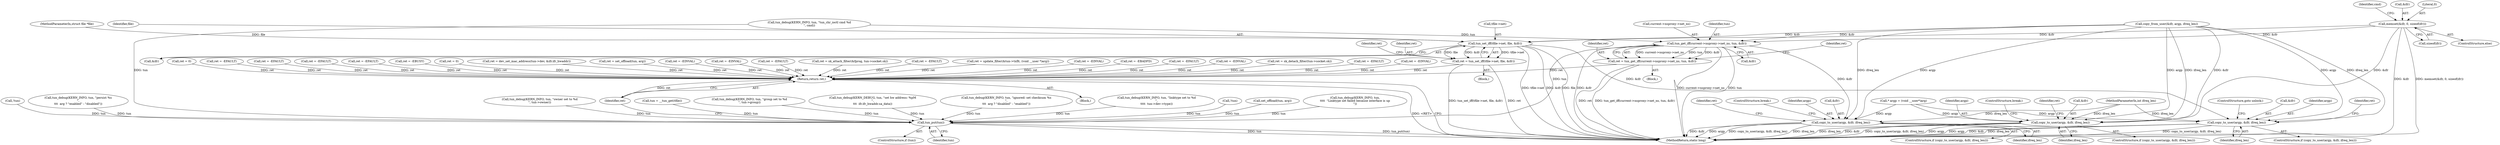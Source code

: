 digraph "0_linux_a117dacde0288f3ec60b6e5bcedae8fa37ee0dfc@API" {
"1000156" [label="(Call,memset(&ifr, 0, sizeof(ifr)))"];
"1000205" [label="(Call,tun_set_iff(tfile->net, file, &ifr))"];
"1000203" [label="(Call,ret = tun_set_iff(tfile->net, file, &ifr))"];
"1000642" [label="(Return,return ret;)"];
"1000216" [label="(Call,copy_to_user(argp, &ifr, ifreq_len))"];
"1000248" [label="(Call,tun_get_iff(current->nsproxy->net_ns, tun, &ifr))"];
"1000246" [label="(Call,ret = tun_get_iff(current->nsproxy->net_ns, tun, &ifr))"];
"1000261" [label="(Call,copy_to_user(argp, &ifr, ifreq_len))"];
"1000640" [label="(Call,tun_put(tun))"];
"1000442" [label="(Call,copy_to_user(argp, &ifr, ifreq_len))"];
"1000182" [label="(Call,tun = __tun_get(tfile))"];
"1000220" [label="(Identifier,ifreq_len)"];
"1000462" [label="(Call,ret = dev_set_mac_address(tun->dev, &ifr.ifr_hwaddr))"];
"1000258" [label="(Identifier,ret)"];
"1000386" [label="(Call,ret = set_offload(tun, arg))"];
"1000270" [label="(ControlStructure,break;)"];
"1000117" [label="(Block,)"];
"1000213" [label="(Identifier,ret)"];
"1000210" [label="(Call,&ifr)"];
"1000156" [label="(Call,memset(&ifr, 0, sizeof(ifr)))"];
"1000346" [label="(Call,tun_debug(KERN_INFO, tun,\n\t\t\t\t  \"Linktype set failed because interface is up\n\"))"];
"1000441" [label="(ControlStructure,if (copy_to_user(argp, &ifr, ifreq_len)))"];
"1000217" [label="(Identifier,argp)"];
"1000608" [label="(Call,ret = -EINVAL)"];
"1000265" [label="(Identifier,ifreq_len)"];
"1000116" [label="(MethodParameterIn,int ifreq_len)"];
"1000571" [label="(Call,ret = -EINVAL)"];
"1000447" [label="(Call,ret = -EFAULT)"];
"1000209" [label="(Identifier,file)"];
"1000234" [label="(Call,tun_debug(KERN_INFO, tun, \"tun_chr_ioctl cmd %d\n\", cmd))"];
"1000328" [label="(Call,tun_debug(KERN_INFO, tun, \"group set to %d\n\", tun->group))"];
"1000126" [label="(Call,* argp = (void __user*)arg)"];
"1000247" [label="(Identifier,ret)"];
"1000446" [label="(Identifier,ifreq_len)"];
"1000215" [label="(ControlStructure,if (copy_to_user(argp, &ifr, ifreq_len)))"];
"1000205" [label="(Call,tun_set_iff(tfile->net, file, &ifr))"];
"1000206" [label="(Call,tfile->net)"];
"1000248" [label="(Call,tun_get_iff(current->nsproxy->net_ns, tun, &ifr))"];
"1000443" [label="(Identifier,argp)"];
"1000453" [label="(Call,tun_debug(KERN_DEBUG, tun, \"set hw address: %pM\n\",\n\t\t\t  ifr.ifr_hwaddr.sa_data))"];
"1000596" [label="(Call,ret = sk_attach_filter(&fprog, tun->socket.sk))"];
"1000546" [label="(Call,ret = -EFAULT)"];
"1000164" [label="(Identifier,cmd)"];
"1000406" [label="(Call,ret = update_filter(&tun->txflt, (void __user *)arg))"];
"1000216" [label="(Call,copy_to_user(argp, &ifr, ifreq_len))"];
"1000160" [label="(Call,sizeof(ifr))"];
"1000631" [label="(Call,ret = -EINVAL)"];
"1000451" [label="(ControlStructure,break;)"];
"1000244" [label="(Block,)"];
"1000272" [label="(Call,tun_debug(KERN_INFO, tun, \"ignored: set checksum %s\n\",\n\t\t\t  arg ? \"disabled\" : \"enabled\"))"];
"1000226" [label="(Call,ret = -EBADFD)"];
"1000263" [label="(Call,&ifr)"];
"1000365" [label="(Call,tun_debug(KERN_INFO, tun, \"linktype set to %d\n\",\n\t\t\t\t  tun->dev->type))"];
"1000642" [label="(Return,return ret;)"];
"1000260" [label="(ControlStructure,if (copy_to_user(argp, &ifr, ifreq_len)))"];
"1000231" [label="(Call,!tun)"];
"1000644" [label="(MethodReturn,static long)"];
"1000444" [label="(Call,&ifr)"];
"1000490" [label="(Call,ret = -EFAULT)"];
"1000222" [label="(Identifier,ret)"];
"1000249" [label="(Call,current->nsproxy->net_ns)"];
"1000448" [label="(Identifier,ret)"];
"1000157" [label="(Call,&ifr)"];
"1000155" [label="(ControlStructure,else)"];
"1000204" [label="(Identifier,ret)"];
"1000147" [label="(Call,copy_from_user(&ifr, argp, ifreq_len))"];
"1000393" [label="(Call,ret = -EINVAL)"];
"1000621" [label="(Call,ret = sk_detach_filter(tun->socket.sk))"];
"1000532" [label="(Call,ret = -EFAULT)"];
"1000262" [label="(Identifier,argp)"];
"1000254" [label="(Identifier,tun)"];
"1000388" [label="(Call,set_offload(tun, arg))"];
"1000559" [label="(Call,ret = -EINVAL)"];
"1000374" [label="(Call,ret = 0)"];
"1000221" [label="(Call,ret = -EFAULT)"];
"1000246" [label="(Call,ret = tun_get_iff(current->nsproxy->net_ns, tun, &ifr))"];
"1000267" [label="(Identifier,ret)"];
"1000191" [label="(Call,!tun)"];
"1000643" [label="(Identifier,ret)"];
"1000584" [label="(Call,ret = -EFAULT)"];
"1000225" [label="(ControlStructure,goto unlock;)"];
"1000295" [label="(Call,tun_debug(KERN_INFO, tun, \"persist %s\n\",\n\t\t\t  arg ? \"enabled\" : \"disabled\"))"];
"1000113" [label="(MethodParameterIn,struct file *file)"];
"1000504" [label="(Call,ret = -EFAULT)"];
"1000203" [label="(Call,ret = tun_set_iff(tfile->net, file, &ifr))"];
"1000312" [label="(Call,tun_debug(KERN_INFO, tun, \"owner set to %d\n\", tun->owner))"];
"1000266" [label="(Call,ret = -EFAULT)"];
"1000638" [label="(ControlStructure,if (tun))"];
"1000159" [label="(Literal,0)"];
"1000255" [label="(Call,&ifr)"];
"1000350" [label="(Call,ret = -EBUSY)"];
"1000261" [label="(Call,copy_to_user(argp, &ifr, ifreq_len))"];
"1000218" [label="(Call,&ifr)"];
"1000640" [label="(Call,tun_put(tun))"];
"1000442" [label="(Call,copy_to_user(argp, &ifr, ifreq_len))"];
"1000193" [label="(Block,)"];
"1000239" [label="(Call,ret = 0)"];
"1000641" [label="(Identifier,tun)"];
"1000156" -> "1000155"  [label="AST: "];
"1000156" -> "1000160"  [label="CFG: "];
"1000157" -> "1000156"  [label="AST: "];
"1000159" -> "1000156"  [label="AST: "];
"1000160" -> "1000156"  [label="AST: "];
"1000164" -> "1000156"  [label="CFG: "];
"1000156" -> "1000644"  [label="DDG: &ifr"];
"1000156" -> "1000644"  [label="DDG: memset(&ifr, 0, sizeof(ifr))"];
"1000156" -> "1000205"  [label="DDG: &ifr"];
"1000156" -> "1000248"  [label="DDG: &ifr"];
"1000156" -> "1000442"  [label="DDG: &ifr"];
"1000205" -> "1000203"  [label="AST: "];
"1000205" -> "1000210"  [label="CFG: "];
"1000206" -> "1000205"  [label="AST: "];
"1000209" -> "1000205"  [label="AST: "];
"1000210" -> "1000205"  [label="AST: "];
"1000203" -> "1000205"  [label="CFG: "];
"1000205" -> "1000644"  [label="DDG: file"];
"1000205" -> "1000644"  [label="DDG: &ifr"];
"1000205" -> "1000644"  [label="DDG: tfile->net"];
"1000205" -> "1000203"  [label="DDG: tfile->net"];
"1000205" -> "1000203"  [label="DDG: file"];
"1000205" -> "1000203"  [label="DDG: &ifr"];
"1000113" -> "1000205"  [label="DDG: file"];
"1000147" -> "1000205"  [label="DDG: &ifr"];
"1000205" -> "1000216"  [label="DDG: &ifr"];
"1000203" -> "1000193"  [label="AST: "];
"1000204" -> "1000203"  [label="AST: "];
"1000213" -> "1000203"  [label="CFG: "];
"1000203" -> "1000644"  [label="DDG: tun_set_iff(tfile->net, file, &ifr)"];
"1000203" -> "1000644"  [label="DDG: ret"];
"1000203" -> "1000642"  [label="DDG: ret"];
"1000642" -> "1000117"  [label="AST: "];
"1000642" -> "1000643"  [label="CFG: "];
"1000643" -> "1000642"  [label="AST: "];
"1000644" -> "1000642"  [label="CFG: "];
"1000642" -> "1000644"  [label="DDG: <RET>"];
"1000643" -> "1000642"  [label="DDG: ret"];
"1000532" -> "1000642"  [label="DDG: ret"];
"1000350" -> "1000642"  [label="DDG: ret"];
"1000631" -> "1000642"  [label="DDG: ret"];
"1000596" -> "1000642"  [label="DDG: ret"];
"1000239" -> "1000642"  [label="DDG: ret"];
"1000266" -> "1000642"  [label="DDG: ret"];
"1000386" -> "1000642"  [label="DDG: ret"];
"1000571" -> "1000642"  [label="DDG: ret"];
"1000504" -> "1000642"  [label="DDG: ret"];
"1000546" -> "1000642"  [label="DDG: ret"];
"1000447" -> "1000642"  [label="DDG: ret"];
"1000608" -> "1000642"  [label="DDG: ret"];
"1000559" -> "1000642"  [label="DDG: ret"];
"1000621" -> "1000642"  [label="DDG: ret"];
"1000393" -> "1000642"  [label="DDG: ret"];
"1000374" -> "1000642"  [label="DDG: ret"];
"1000226" -> "1000642"  [label="DDG: ret"];
"1000406" -> "1000642"  [label="DDG: ret"];
"1000462" -> "1000642"  [label="DDG: ret"];
"1000221" -> "1000642"  [label="DDG: ret"];
"1000490" -> "1000642"  [label="DDG: ret"];
"1000584" -> "1000642"  [label="DDG: ret"];
"1000246" -> "1000642"  [label="DDG: ret"];
"1000216" -> "1000215"  [label="AST: "];
"1000216" -> "1000220"  [label="CFG: "];
"1000217" -> "1000216"  [label="AST: "];
"1000218" -> "1000216"  [label="AST: "];
"1000220" -> "1000216"  [label="AST: "];
"1000222" -> "1000216"  [label="CFG: "];
"1000225" -> "1000216"  [label="CFG: "];
"1000216" -> "1000644"  [label="DDG: copy_to_user(argp, &ifr, ifreq_len)"];
"1000216" -> "1000644"  [label="DDG: argp"];
"1000216" -> "1000644"  [label="DDG: &ifr"];
"1000216" -> "1000644"  [label="DDG: ifreq_len"];
"1000126" -> "1000216"  [label="DDG: argp"];
"1000147" -> "1000216"  [label="DDG: argp"];
"1000147" -> "1000216"  [label="DDG: ifreq_len"];
"1000116" -> "1000216"  [label="DDG: ifreq_len"];
"1000248" -> "1000246"  [label="AST: "];
"1000248" -> "1000255"  [label="CFG: "];
"1000249" -> "1000248"  [label="AST: "];
"1000254" -> "1000248"  [label="AST: "];
"1000255" -> "1000248"  [label="AST: "];
"1000246" -> "1000248"  [label="CFG: "];
"1000248" -> "1000644"  [label="DDG: &ifr"];
"1000248" -> "1000644"  [label="DDG: tun"];
"1000248" -> "1000644"  [label="DDG: current->nsproxy->net_ns"];
"1000248" -> "1000246"  [label="DDG: current->nsproxy->net_ns"];
"1000248" -> "1000246"  [label="DDG: tun"];
"1000248" -> "1000246"  [label="DDG: &ifr"];
"1000234" -> "1000248"  [label="DDG: tun"];
"1000147" -> "1000248"  [label="DDG: &ifr"];
"1000248" -> "1000261"  [label="DDG: &ifr"];
"1000248" -> "1000640"  [label="DDG: tun"];
"1000246" -> "1000244"  [label="AST: "];
"1000247" -> "1000246"  [label="AST: "];
"1000258" -> "1000246"  [label="CFG: "];
"1000246" -> "1000644"  [label="DDG: tun_get_iff(current->nsproxy->net_ns, tun, &ifr)"];
"1000246" -> "1000644"  [label="DDG: ret"];
"1000261" -> "1000260"  [label="AST: "];
"1000261" -> "1000265"  [label="CFG: "];
"1000262" -> "1000261"  [label="AST: "];
"1000263" -> "1000261"  [label="AST: "];
"1000265" -> "1000261"  [label="AST: "];
"1000267" -> "1000261"  [label="CFG: "];
"1000270" -> "1000261"  [label="CFG: "];
"1000261" -> "1000644"  [label="DDG: ifreq_len"];
"1000261" -> "1000644"  [label="DDG: &ifr"];
"1000261" -> "1000644"  [label="DDG: argp"];
"1000261" -> "1000644"  [label="DDG: copy_to_user(argp, &ifr, ifreq_len)"];
"1000126" -> "1000261"  [label="DDG: argp"];
"1000147" -> "1000261"  [label="DDG: argp"];
"1000147" -> "1000261"  [label="DDG: ifreq_len"];
"1000116" -> "1000261"  [label="DDG: ifreq_len"];
"1000640" -> "1000638"  [label="AST: "];
"1000640" -> "1000641"  [label="CFG: "];
"1000641" -> "1000640"  [label="AST: "];
"1000643" -> "1000640"  [label="CFG: "];
"1000640" -> "1000644"  [label="DDG: tun"];
"1000640" -> "1000644"  [label="DDG: tun_put(tun)"];
"1000453" -> "1000640"  [label="DDG: tun"];
"1000388" -> "1000640"  [label="DDG: tun"];
"1000234" -> "1000640"  [label="DDG: tun"];
"1000346" -> "1000640"  [label="DDG: tun"];
"1000272" -> "1000640"  [label="DDG: tun"];
"1000295" -> "1000640"  [label="DDG: tun"];
"1000231" -> "1000640"  [label="DDG: tun"];
"1000312" -> "1000640"  [label="DDG: tun"];
"1000328" -> "1000640"  [label="DDG: tun"];
"1000365" -> "1000640"  [label="DDG: tun"];
"1000182" -> "1000640"  [label="DDG: tun"];
"1000191" -> "1000640"  [label="DDG: tun"];
"1000442" -> "1000441"  [label="AST: "];
"1000442" -> "1000446"  [label="CFG: "];
"1000443" -> "1000442"  [label="AST: "];
"1000444" -> "1000442"  [label="AST: "];
"1000446" -> "1000442"  [label="AST: "];
"1000448" -> "1000442"  [label="CFG: "];
"1000451" -> "1000442"  [label="CFG: "];
"1000442" -> "1000644"  [label="DDG: copy_to_user(argp, &ifr, ifreq_len)"];
"1000442" -> "1000644"  [label="DDG: argp"];
"1000442" -> "1000644"  [label="DDG: ifreq_len"];
"1000442" -> "1000644"  [label="DDG: &ifr"];
"1000126" -> "1000442"  [label="DDG: argp"];
"1000147" -> "1000442"  [label="DDG: argp"];
"1000147" -> "1000442"  [label="DDG: &ifr"];
"1000147" -> "1000442"  [label="DDG: ifreq_len"];
"1000116" -> "1000442"  [label="DDG: ifreq_len"];
}
